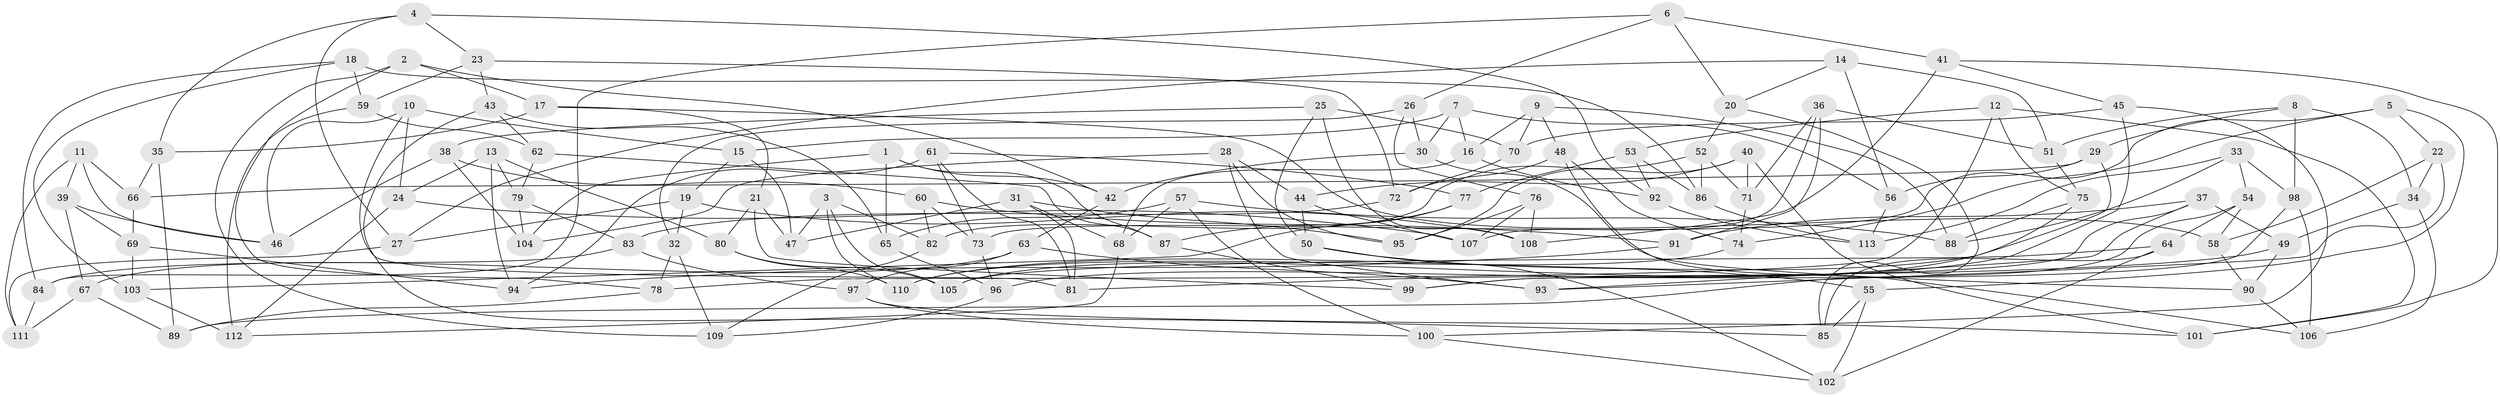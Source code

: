 // Generated by graph-tools (version 1.1) at 2025/03/03/09/25 03:03:09]
// undirected, 113 vertices, 226 edges
graph export_dot {
graph [start="1"]
  node [color=gray90,style=filled];
  1;
  2;
  3;
  4;
  5;
  6;
  7;
  8;
  9;
  10;
  11;
  12;
  13;
  14;
  15;
  16;
  17;
  18;
  19;
  20;
  21;
  22;
  23;
  24;
  25;
  26;
  27;
  28;
  29;
  30;
  31;
  32;
  33;
  34;
  35;
  36;
  37;
  38;
  39;
  40;
  41;
  42;
  43;
  44;
  45;
  46;
  47;
  48;
  49;
  50;
  51;
  52;
  53;
  54;
  55;
  56;
  57;
  58;
  59;
  60;
  61;
  62;
  63;
  64;
  65;
  66;
  67;
  68;
  69;
  70;
  71;
  72;
  73;
  74;
  75;
  76;
  77;
  78;
  79;
  80;
  81;
  82;
  83;
  84;
  85;
  86;
  87;
  88;
  89;
  90;
  91;
  92;
  93;
  94;
  95;
  96;
  97;
  98;
  99;
  100;
  101;
  102;
  103;
  104;
  105;
  106;
  107;
  108;
  109;
  110;
  111;
  112;
  113;
  1 -- 42;
  1 -- 65;
  1 -- 87;
  1 -- 104;
  2 -- 42;
  2 -- 109;
  2 -- 78;
  2 -- 17;
  3 -- 105;
  3 -- 47;
  3 -- 110;
  3 -- 82;
  4 -- 27;
  4 -- 23;
  4 -- 92;
  4 -- 35;
  5 -- 55;
  5 -- 22;
  5 -- 74;
  5 -- 73;
  6 -- 41;
  6 -- 20;
  6 -- 26;
  6 -- 84;
  7 -- 16;
  7 -- 30;
  7 -- 15;
  7 -- 56;
  8 -- 34;
  8 -- 29;
  8 -- 98;
  8 -- 51;
  9 -- 70;
  9 -- 16;
  9 -- 48;
  9 -- 88;
  10 -- 24;
  10 -- 81;
  10 -- 46;
  10 -- 15;
  11 -- 46;
  11 -- 111;
  11 -- 39;
  11 -- 66;
  12 -- 53;
  12 -- 101;
  12 -- 75;
  12 -- 78;
  13 -- 94;
  13 -- 79;
  13 -- 24;
  13 -- 80;
  14 -- 51;
  14 -- 27;
  14 -- 56;
  14 -- 20;
  15 -- 19;
  15 -- 47;
  16 -- 92;
  16 -- 68;
  17 -- 58;
  17 -- 35;
  17 -- 21;
  18 -- 84;
  18 -- 86;
  18 -- 103;
  18 -- 59;
  19 -- 108;
  19 -- 32;
  19 -- 27;
  20 -- 85;
  20 -- 52;
  21 -- 47;
  21 -- 99;
  21 -- 80;
  22 -- 93;
  22 -- 34;
  22 -- 58;
  23 -- 72;
  23 -- 43;
  23 -- 59;
  24 -- 107;
  24 -- 112;
  25 -- 108;
  25 -- 70;
  25 -- 38;
  25 -- 50;
  26 -- 30;
  26 -- 32;
  26 -- 76;
  27 -- 111;
  28 -- 95;
  28 -- 104;
  28 -- 44;
  28 -- 93;
  29 -- 56;
  29 -- 66;
  29 -- 110;
  30 -- 90;
  30 -- 42;
  31 -- 68;
  31 -- 81;
  31 -- 47;
  31 -- 95;
  32 -- 109;
  32 -- 78;
  33 -- 98;
  33 -- 54;
  33 -- 113;
  33 -- 88;
  34 -- 106;
  34 -- 49;
  35 -- 89;
  35 -- 66;
  36 -- 91;
  36 -- 107;
  36 -- 51;
  36 -- 71;
  37 -- 91;
  37 -- 99;
  37 -- 49;
  37 -- 93;
  38 -- 104;
  38 -- 46;
  38 -- 60;
  39 -- 46;
  39 -- 69;
  39 -- 67;
  40 -- 44;
  40 -- 71;
  40 -- 101;
  40 -- 95;
  41 -- 45;
  41 -- 101;
  41 -- 108;
  42 -- 63;
  43 -- 85;
  43 -- 62;
  43 -- 65;
  44 -- 50;
  44 -- 107;
  45 -- 96;
  45 -- 100;
  45 -- 70;
  48 -- 72;
  48 -- 74;
  48 -- 106;
  49 -- 90;
  49 -- 81;
  50 -- 55;
  50 -- 102;
  51 -- 75;
  52 -- 82;
  52 -- 71;
  52 -- 86;
  53 -- 86;
  53 -- 92;
  53 -- 77;
  54 -- 89;
  54 -- 58;
  54 -- 64;
  55 -- 85;
  55 -- 102;
  56 -- 113;
  57 -- 100;
  57 -- 65;
  57 -- 68;
  57 -- 88;
  58 -- 90;
  59 -- 62;
  59 -- 112;
  60 -- 91;
  60 -- 73;
  60 -- 82;
  61 -- 94;
  61 -- 81;
  61 -- 77;
  61 -- 73;
  62 -- 87;
  62 -- 79;
  63 -- 67;
  63 -- 93;
  63 -- 97;
  64 -- 105;
  64 -- 102;
  64 -- 85;
  65 -- 96;
  66 -- 69;
  67 -- 89;
  67 -- 111;
  68 -- 112;
  69 -- 94;
  69 -- 103;
  70 -- 72;
  71 -- 74;
  72 -- 83;
  73 -- 96;
  74 -- 110;
  75 -- 105;
  75 -- 88;
  76 -- 108;
  76 -- 107;
  76 -- 95;
  77 -- 103;
  77 -- 87;
  78 -- 89;
  79 -- 83;
  79 -- 104;
  80 -- 105;
  80 -- 110;
  82 -- 109;
  83 -- 97;
  83 -- 84;
  84 -- 111;
  86 -- 113;
  87 -- 99;
  90 -- 106;
  91 -- 94;
  92 -- 113;
  96 -- 109;
  97 -- 101;
  97 -- 100;
  98 -- 106;
  98 -- 99;
  100 -- 102;
  103 -- 112;
}
